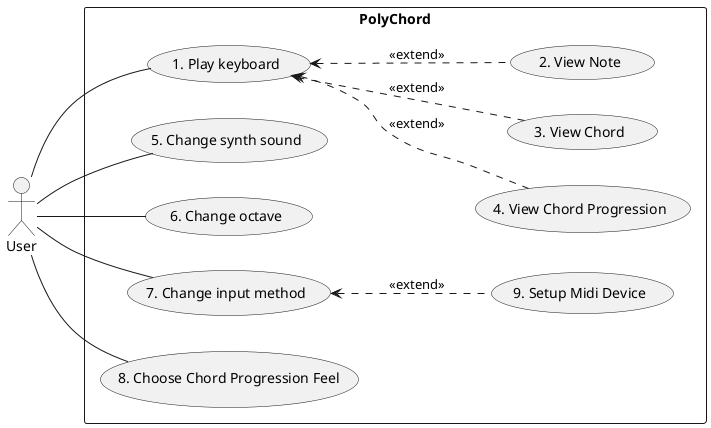 @startuml
left to right direction
actor User
rectangle PolyChord {
User -- (1. Play keyboard)
(1. Play keyboard) <.. (4. View Chord Progression) : <<extend>>
(1. Play keyboard) <.. (3. View Chord) : <<extend>>
(1. Play keyboard) <.. (2. View Note) : <<extend>>
User -- (5. Change synth sound)
User -- (6. Change octave)
User -- (7. Change input method)
(7. Change input method) <.. (9. Setup Midi Device) : <<extend>>
User -- (8. Choose Chord Progression Feel)
}
@enduml
